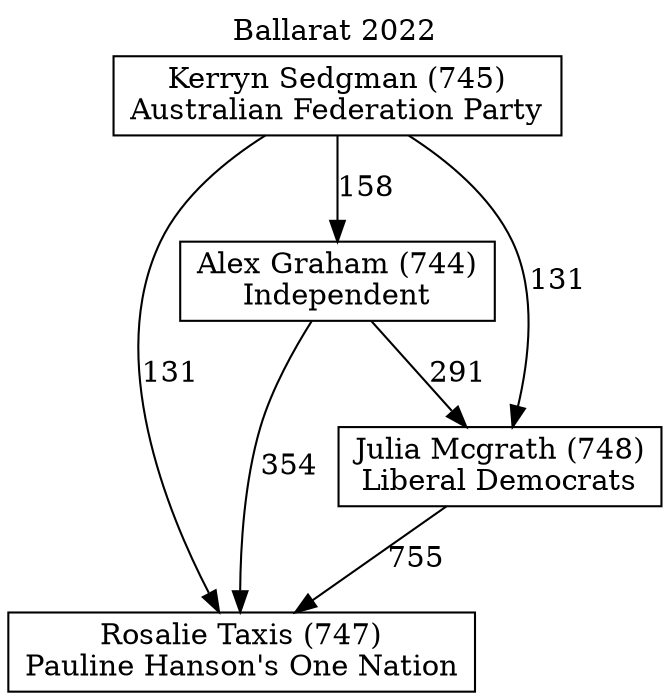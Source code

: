 // House preference flow
digraph "Rosalie Taxis (747)_Ballarat_2022" {
	graph [label="Ballarat 2022" labelloc=t mclimit=10]
	node [shape=box]
	"Rosalie Taxis (747)" [label="Rosalie Taxis (747)
Pauline Hanson's One Nation"]
	"Kerryn Sedgman (745)" [label="Kerryn Sedgman (745)
Australian Federation Party"]
	"Alex Graham (744)" [label="Alex Graham (744)
Independent"]
	"Julia Mcgrath (748)" [label="Julia Mcgrath (748)
Liberal Democrats"]
	"Kerryn Sedgman (745)" -> "Julia Mcgrath (748)" [label=131]
	"Alex Graham (744)" -> "Rosalie Taxis (747)" [label=354]
	"Kerryn Sedgman (745)" -> "Alex Graham (744)" [label=158]
	"Julia Mcgrath (748)" -> "Rosalie Taxis (747)" [label=755]
	"Kerryn Sedgman (745)" -> "Rosalie Taxis (747)" [label=131]
	"Alex Graham (744)" -> "Julia Mcgrath (748)" [label=291]
}
